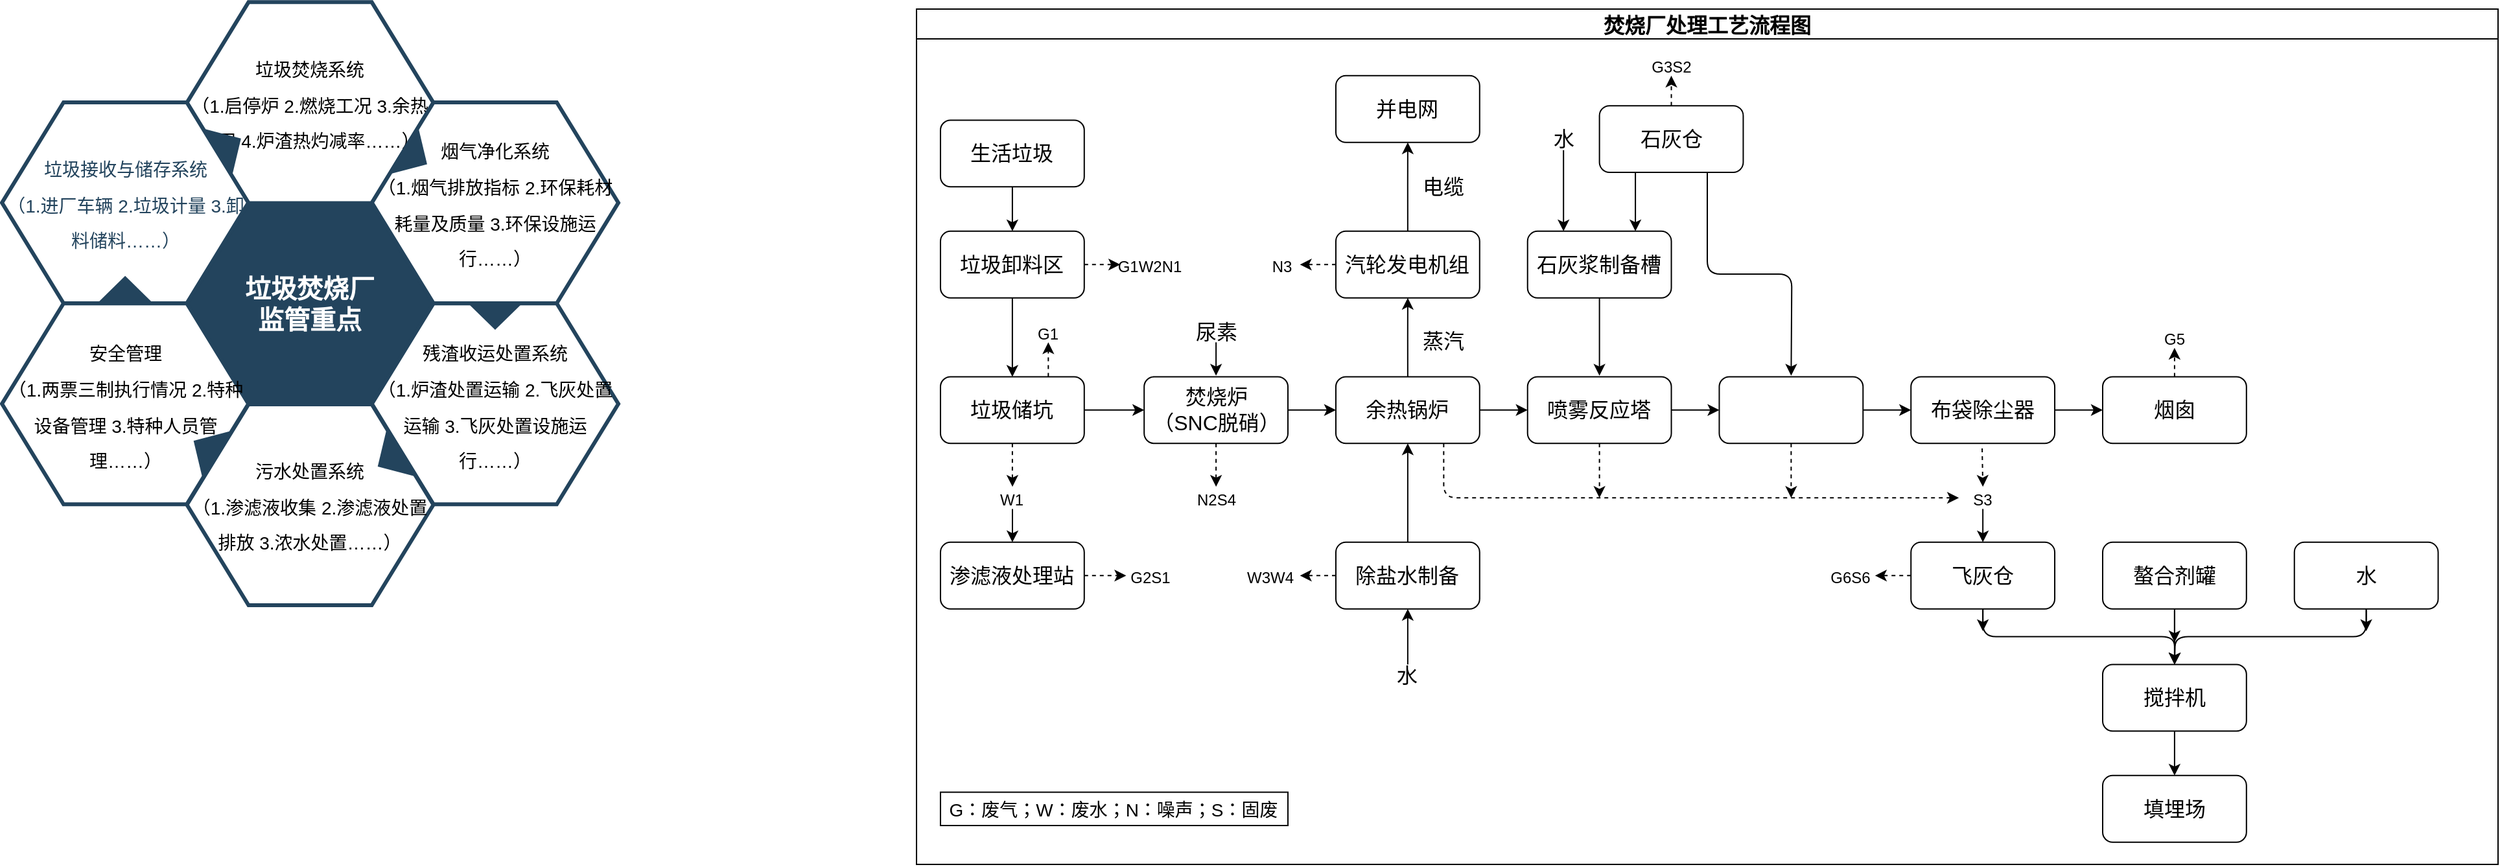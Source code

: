 <mxfile version="13.9.2" type="github">
  <diagram id="07fea595-8f29-1299-0266-81d95cde20df" name="Page-1">
    <mxGraphModel dx="2293" dy="-1646" grid="1" gridSize="10" guides="1" tooltips="1" connect="1" arrows="1" fold="1" page="1" pageScale="1" pageWidth="1169" pageHeight="827" background="#ffffff" math="0" shadow="0">
      <root>
        <mxCell id="0" />
        <mxCell id="1" parent="0" />
        <mxCell id="644" value="&lt;font color=&quot;#ffffff&quot; style=&quot;font-size: 20px&quot;&gt;&lt;span style=&quot;font-size: 20px&quot;&gt;&lt;b style=&quot;font-size: 20px&quot;&gt;垃圾焚烧厂&lt;br&gt;监管重点&lt;/b&gt;&lt;/span&gt;&lt;/font&gt;" style="shape=hexagon;perimeter=hexagonPerimeter2;whiteSpace=wrap;html=1;shadow=0;labelBackgroundColor=none;strokeColor=#23445D;fillColor=#23445D;gradientColor=none;fontFamily=Helvetica;fontSize=20;fontColor=#23445d;align=center;strokeWidth=3;" parent="1" vertex="1">
          <mxGeometry x="337.198" y="2659.858" width="190.104" height="155.032" as="geometry" />
        </mxCell>
        <mxCell id="645" value="" style="triangle;whiteSpace=wrap;html=1;shadow=0;labelBackgroundColor=none;strokeColor=none;fillColor=#FFFFFF;fontFamily=Helvetica;fontSize=17;fontColor=#23445d;align=center;rotation=90;gradientColor=none;flipV=1;flipH=1;opacity=20;" parent="1" vertex="1">
          <mxGeometry x="264.606" y="2670.518" width="43.892" height="90.68" as="geometry" />
        </mxCell>
        <mxCell id="646" value="&lt;span style=&quot;color: rgb(0 , 0 , 0) ; font-size: 14px ; line-height: 110%&quot;&gt;垃圾焚烧系统&lt;br&gt;（1.启停炉 2.燃烧工况 3.余热利用 4.炉渣热灼减率……）&lt;br&gt;&lt;/span&gt;" style="shape=hexagon;perimeter=hexagonPerimeter2;whiteSpace=wrap;html=1;shadow=0;labelBackgroundColor=none;strokeColor=#23445D;fillColor=#ffffff;gradientColor=none;fontFamily=Helvetica;fontSize=23;fontColor=#23445D;align=center;strokeWidth=3;" parent="1" vertex="1">
          <mxGeometry x="337.198" y="2504.67" width="190.104" height="155.032" as="geometry" />
        </mxCell>
        <mxCell id="647" value="&lt;span style=&quot;color: rgb(0 , 0 , 0) ; font-size: 14px ; line-height: 110%&quot;&gt;烟气净化系统&lt;br&gt;（1.烟气排放指标 2.环保耗材耗量及质量 3.环保设施运行……）&lt;br&gt;&lt;/span&gt;" style="shape=hexagon;perimeter=hexagonPerimeter2;whiteSpace=wrap;html=1;shadow=0;labelBackgroundColor=none;strokeColor=#23445D;fillColor=#FFFFFF;gradientColor=none;fontFamily=Helvetica;fontSize=23;fontColor=#23445d;align=center;strokeWidth=3;" parent="1" vertex="1">
          <mxGeometry x="479.896" y="2581.946" width="190.104" height="155.032" as="geometry" />
        </mxCell>
        <mxCell id="648" value="&lt;span style=&quot;color: rgb(0 , 0 , 0) ; font-size: 14px ; line-height: 110%&quot;&gt;残渣收运处置系统&lt;br&gt;（1.炉渣处置运输 2.飞灰处置运输 3.飞灰处置设施运行……）&lt;br&gt;&lt;/span&gt;" style="shape=hexagon;perimeter=hexagonPerimeter2;whiteSpace=wrap;html=1;shadow=0;labelBackgroundColor=none;strokeColor=#23445D;fillColor=#FFFFFF;gradientColor=none;fontFamily=Helvetica;fontSize=23;fontColor=#23445d;align=center;strokeWidth=3;" parent="1" vertex="1">
          <mxGeometry x="479.896" y="2737.096" width="190.104" height="155.032" as="geometry" />
        </mxCell>
        <mxCell id="649" value="&lt;span style=&quot;color: rgb(0 , 0 , 0) ; font-size: 14px ; line-height: 110%&quot;&gt;污水处置系统&lt;br&gt;（1.渗滤液收集 2.渗滤液处置&lt;br&gt;排放 3.浓水处置……）&lt;br&gt;&lt;/span&gt;" style="shape=hexagon;perimeter=hexagonPerimeter2;whiteSpace=wrap;html=1;shadow=0;labelBackgroundColor=none;strokeColor=#23445D;fillColor=#FFFFFF;gradientColor=none;fontFamily=Helvetica;fontSize=23;fontColor=#23445d;align=center;strokeWidth=3;" parent="1" vertex="1">
          <mxGeometry x="337.198" y="2814.968" width="190.104" height="155.032" as="geometry" />
        </mxCell>
        <mxCell id="650" value="&lt;span style=&quot;color: rgb(0 , 0 , 0) ; font-size: 14px ; line-height: 110%&quot;&gt;安全管理&lt;br&gt;（1.两票三制执行情况 2.特种设备管理 3.特种人员管理……）&lt;/span&gt;" style="shape=hexagon;perimeter=hexagonPerimeter2;whiteSpace=wrap;html=1;shadow=0;labelBackgroundColor=none;strokeColor=#23445D;fillColor=#FFFFFF;gradientColor=none;fontFamily=Helvetica;fontSize=23;fontColor=#23445d;align=center;strokeWidth=3;" parent="1" vertex="1">
          <mxGeometry x="194.5" y="2737.096" width="190.104" height="155.032" as="geometry" />
        </mxCell>
        <mxCell id="651" value="&lt;span style=&quot;font-size: 10.5pt ; line-height: 110%&quot;&gt;垃圾接收与储存系统&lt;br&gt;（1.进厂车辆 2.垃圾计量 3.卸料储料……）&lt;br&gt;&lt;/span&gt;" style="shape=hexagon;perimeter=hexagonPerimeter2;whiteSpace=wrap;html=1;shadow=0;labelBackgroundColor=none;strokeColor=#23445D;fillColor=#ffffff;gradientColor=none;fontFamily=Helvetica;fontSize=23;fontColor=#23445D;align=center;strokeWidth=3;" parent="1" vertex="1">
          <mxGeometry x="194.5" y="2581.946" width="190.104" height="155.032" as="geometry" />
        </mxCell>
        <mxCell id="652" value="" style="triangle;whiteSpace=wrap;html=1;shadow=0;labelBackgroundColor=none;strokeColor=none;fillColor=#23445D;fontFamily=Helvetica;fontSize=17;fontColor=#23445d;align=center;rotation=31;gradientColor=none;strokeWidth=3;" parent="1" vertex="1">
          <mxGeometry x="502.661" y="2602.509" width="21.337" height="43.55" as="geometry" />
        </mxCell>
        <mxCell id="653" value="" style="triangle;whiteSpace=wrap;html=1;shadow=0;labelBackgroundColor=none;strokeColor=none;fillColor=#23445D;fontFamily=Helvetica;fontSize=17;fontColor=#23445d;align=center;rotation=31;gradientColor=none;flipH=1;strokeWidth=3;" parent="1" vertex="1">
          <mxGeometry x="340.808" y="2826.822" width="21.337" height="43.55" as="geometry" />
        </mxCell>
        <mxCell id="654" value="" style="triangle;whiteSpace=wrap;html=1;shadow=0;labelBackgroundColor=none;strokeColor=none;fillColor=#23445D;fontFamily=Helvetica;fontSize=17;fontColor=#23445d;align=center;rotation=329;gradientColor=none;strokeWidth=3;" parent="1" vertex="1">
          <mxGeometry x="359.096" y="2593.56" width="21.337" height="43.55" as="geometry" />
        </mxCell>
        <mxCell id="655" value="" style="triangle;whiteSpace=wrap;html=1;shadow=0;labelBackgroundColor=none;strokeColor=none;fillColor=#23445D;fontFamily=Helvetica;fontSize=17;fontColor=#23445d;align=center;rotation=329;gradientColor=none;flipH=1;strokeWidth=3;" parent="1" vertex="1">
          <mxGeometry x="482.848" y="2835.77" width="21.337" height="43.55" as="geometry" />
        </mxCell>
        <mxCell id="656" value="" style="triangle;whiteSpace=wrap;html=1;shadow=0;labelBackgroundColor=none;strokeColor=none;fillColor=#23445D;fontFamily=Helvetica;fontSize=17;fontColor=#23445d;align=center;rotation=90;gradientColor=none;strokeWidth=3;" parent="1" vertex="1">
          <mxGeometry x="564.28" y="2725.105" width="21.337" height="43.55" as="geometry" />
        </mxCell>
        <mxCell id="657" value="" style="triangle;whiteSpace=wrap;html=1;shadow=0;labelBackgroundColor=none;strokeColor=none;fillColor=#23445D;fontFamily=Helvetica;fontSize=17;fontColor=#23445d;align=center;rotation=90;gradientColor=none;flipH=1;strokeWidth=3;" parent="1" vertex="1">
          <mxGeometry x="278.884" y="2704.822" width="21.337" height="43.55" as="geometry" />
        </mxCell>
        <mxCell id="S564g8Ygkd87QMvgB1O5-792" value="" style="group" vertex="1" connectable="0" parent="1">
          <mxGeometry x="900" y="2510" width="1220" height="660" as="geometry" />
        </mxCell>
        <mxCell id="S564g8Ygkd87QMvgB1O5-660" value="焚烧厂处理工艺流程图" style="swimlane;fontSize=16;containerType=tree" vertex="1" parent="S564g8Ygkd87QMvgB1O5-792">
          <mxGeometry width="1220.0" height="660" as="geometry" />
        </mxCell>
        <mxCell id="S564g8Ygkd87QMvgB1O5-661" value="生活垃圾" style="rounded=1;whiteSpace=wrap;html=1;fontSize=16;" vertex="1" parent="S564g8Ygkd87QMvgB1O5-660">
          <mxGeometry x="18.485" y="85.714" width="110.909" height="51.429" as="geometry" />
        </mxCell>
        <mxCell id="S564g8Ygkd87QMvgB1O5-686" value="" style="edgeStyle=orthogonalEdgeStyle;rounded=0;orthogonalLoop=1;jettySize=auto;html=1;" edge="1" source="S564g8Ygkd87QMvgB1O5-661" target="S564g8Ygkd87QMvgB1O5-687" parent="S564g8Ygkd87QMvgB1O5-660">
          <mxGeometry relative="1" as="geometry" />
        </mxCell>
        <mxCell id="S564g8Ygkd87QMvgB1O5-687" value="垃圾卸料区" style="rounded=1;whiteSpace=wrap;html=1;fontSize=16;" vertex="1" parent="S564g8Ygkd87QMvgB1O5-660">
          <mxGeometry x="18.485" y="171.429" width="110.909" height="51.429" as="geometry" />
        </mxCell>
        <mxCell id="S564g8Ygkd87QMvgB1O5-688" value="" style="edgeStyle=orthogonalEdgeStyle;rounded=0;orthogonalLoop=1;jettySize=auto;html=1;" edge="1" target="S564g8Ygkd87QMvgB1O5-689" source="S564g8Ygkd87QMvgB1O5-687" parent="S564g8Ygkd87QMvgB1O5-660">
          <mxGeometry relative="1" as="geometry">
            <mxPoint x="850.303" y="2432.571" as="sourcePoint" />
          </mxGeometry>
        </mxCell>
        <mxCell id="S564g8Ygkd87QMvgB1O5-689" value="垃圾储坑" style="rounded=1;whiteSpace=wrap;html=1;fontSize=16;" vertex="1" parent="S564g8Ygkd87QMvgB1O5-660">
          <mxGeometry x="18.485" y="283.714" width="110.909" height="51.429" as="geometry" />
        </mxCell>
        <mxCell id="S564g8Ygkd87QMvgB1O5-690" value="" style="edgeStyle=orthogonalEdgeStyle;rounded=0;orthogonalLoop=1;jettySize=auto;html=1;" edge="1" target="S564g8Ygkd87QMvgB1O5-691" source="S564g8Ygkd87QMvgB1O5-728" parent="S564g8Ygkd87QMvgB1O5-660">
          <mxGeometry relative="1" as="geometry">
            <mxPoint x="850.303" y="2518.286" as="sourcePoint" />
          </mxGeometry>
        </mxCell>
        <mxCell id="S564g8Ygkd87QMvgB1O5-691" value="渗滤液处理站" style="rounded=1;whiteSpace=wrap;html=1;fontSize=16;" vertex="1" parent="S564g8Ygkd87QMvgB1O5-660">
          <mxGeometry x="18.485" y="411.429" width="110.909" height="51.429" as="geometry" />
        </mxCell>
        <mxCell id="S564g8Ygkd87QMvgB1O5-696" value="" style="edgeStyle=orthogonalEdgeStyle;rounded=0;orthogonalLoop=1;jettySize=auto;html=1;" edge="1" target="S564g8Ygkd87QMvgB1O5-697" source="S564g8Ygkd87QMvgB1O5-689" parent="S564g8Ygkd87QMvgB1O5-660">
          <mxGeometry relative="1" as="geometry">
            <mxPoint x="850.303" y="2518.286" as="sourcePoint" />
          </mxGeometry>
        </mxCell>
        <mxCell id="S564g8Ygkd87QMvgB1O5-697" value="焚烧炉&lt;br&gt;（SNC脱硝）" style="rounded=1;whiteSpace=wrap;html=1;fontSize=16;" vertex="1" parent="S564g8Ygkd87QMvgB1O5-660">
          <mxGeometry x="175.606" y="283.714" width="110.909" height="51.429" as="geometry" />
        </mxCell>
        <mxCell id="S564g8Ygkd87QMvgB1O5-698" value="" style="edgeStyle=orthogonalEdgeStyle;rounded=0;orthogonalLoop=1;jettySize=auto;html=1;" edge="1" target="S564g8Ygkd87QMvgB1O5-699" source="S564g8Ygkd87QMvgB1O5-697" parent="S564g8Ygkd87QMvgB1O5-660">
          <mxGeometry relative="1" as="geometry">
            <mxPoint x="905.758" y="2578.286" as="sourcePoint" />
          </mxGeometry>
        </mxCell>
        <mxCell id="S564g8Ygkd87QMvgB1O5-699" value="余热锅炉" style="rounded=1;whiteSpace=wrap;html=1;fontSize=16;" vertex="1" parent="S564g8Ygkd87QMvgB1O5-660">
          <mxGeometry x="323.485" y="283.714" width="110.909" height="51.429" as="geometry" />
        </mxCell>
        <mxCell id="S564g8Ygkd87QMvgB1O5-700" value="" style="edgeStyle=orthogonalEdgeStyle;rounded=0;orthogonalLoop=1;jettySize=auto;html=1;" edge="1" target="S564g8Ygkd87QMvgB1O5-701" source="S564g8Ygkd87QMvgB1O5-699" parent="S564g8Ygkd87QMvgB1O5-660">
          <mxGeometry relative="1" as="geometry">
            <mxPoint x="1062.879" y="2578.286" as="sourcePoint" />
          </mxGeometry>
        </mxCell>
        <mxCell id="S564g8Ygkd87QMvgB1O5-701" value="喷雾反应塔" style="rounded=1;whiteSpace=wrap;html=1;fontSize=16;" vertex="1" parent="S564g8Ygkd87QMvgB1O5-660">
          <mxGeometry x="471.364" y="283.714" width="110.909" height="51.429" as="geometry" />
        </mxCell>
        <mxCell id="S564g8Ygkd87QMvgB1O5-702" value="" style="edgeStyle=orthogonalEdgeStyle;rounded=0;orthogonalLoop=1;jettySize=auto;html=1;exitX=0.5;exitY=0;exitDx=0;exitDy=0;" edge="1" target="S564g8Ygkd87QMvgB1O5-703" source="S564g8Ygkd87QMvgB1O5-699" parent="S564g8Ygkd87QMvgB1O5-660">
          <mxGeometry relative="1" as="geometry">
            <mxPoint x="1062.879" y="2578.286" as="sourcePoint" />
          </mxGeometry>
        </mxCell>
        <mxCell id="S564g8Ygkd87QMvgB1O5-703" value="汽轮发电机组" style="rounded=1;whiteSpace=wrap;html=1;fontSize=16;" vertex="1" parent="S564g8Ygkd87QMvgB1O5-660">
          <mxGeometry x="323.485" y="171.429" width="110.909" height="51.429" as="geometry" />
        </mxCell>
        <mxCell id="S564g8Ygkd87QMvgB1O5-706" value="" style="edgeStyle=orthogonalEdgeStyle;rounded=0;orthogonalLoop=1;jettySize=auto;html=1;exitX=0.5;exitY=0;exitDx=0;exitDy=0;" edge="1" target="S564g8Ygkd87QMvgB1O5-707" source="S564g8Ygkd87QMvgB1O5-703" parent="S564g8Ygkd87QMvgB1O5-660">
          <mxGeometry relative="1" as="geometry">
            <mxPoint x="1155.303" y="2537.143" as="sourcePoint" />
          </mxGeometry>
        </mxCell>
        <mxCell id="S564g8Ygkd87QMvgB1O5-707" value="并电网" style="rounded=1;whiteSpace=wrap;html=1;fontSize=16;" vertex="1" parent="S564g8Ygkd87QMvgB1O5-660">
          <mxGeometry x="323.485" y="51.429" width="110.909" height="51.429" as="geometry" />
        </mxCell>
        <mxCell id="S564g8Ygkd87QMvgB1O5-708" value="" style="edgeStyle=orthogonalEdgeStyle;rounded=0;orthogonalLoop=1;jettySize=auto;html=1;" edge="1" target="S564g8Ygkd87QMvgB1O5-709" source="S564g8Ygkd87QMvgB1O5-701" parent="S564g8Ygkd87QMvgB1O5-660">
          <mxGeometry relative="1" as="geometry">
            <mxPoint x="1210.758" y="2589.429" as="sourcePoint" />
          </mxGeometry>
        </mxCell>
        <mxCell id="S564g8Ygkd87QMvgB1O5-709" value="" style="rounded=1;whiteSpace=wrap;html=1;fontSize=16;" vertex="1" parent="S564g8Ygkd87QMvgB1O5-660">
          <mxGeometry x="619.242" y="283.714" width="110.909" height="51.429" as="geometry" />
        </mxCell>
        <mxCell id="S564g8Ygkd87QMvgB1O5-710" value="" style="edgeStyle=orthogonalEdgeStyle;rounded=0;orthogonalLoop=1;jettySize=auto;html=1;" edge="1" target="S564g8Ygkd87QMvgB1O5-711" source="S564g8Ygkd87QMvgB1O5-709" parent="S564g8Ygkd87QMvgB1O5-660">
          <mxGeometry relative="1" as="geometry">
            <mxPoint x="1358.636" y="2589.429" as="sourcePoint" />
          </mxGeometry>
        </mxCell>
        <mxCell id="S564g8Ygkd87QMvgB1O5-711" value="布袋除尘器" style="rounded=1;whiteSpace=wrap;html=1;fontSize=16;" vertex="1" parent="S564g8Ygkd87QMvgB1O5-660">
          <mxGeometry x="767.121" y="283.714" width="110.909" height="51.429" as="geometry" />
        </mxCell>
        <mxCell id="S564g8Ygkd87QMvgB1O5-712" value="" style="edgeStyle=orthogonalEdgeStyle;rounded=0;orthogonalLoop=1;jettySize=auto;html=1;" edge="1" target="S564g8Ygkd87QMvgB1O5-713" source="S564g8Ygkd87QMvgB1O5-711" parent="S564g8Ygkd87QMvgB1O5-660">
          <mxGeometry relative="1" as="geometry">
            <mxPoint x="1506.515" y="2589.429" as="sourcePoint" />
          </mxGeometry>
        </mxCell>
        <mxCell id="S564g8Ygkd87QMvgB1O5-713" value="烟囱" style="rounded=1;whiteSpace=wrap;html=1;fontSize=16;" vertex="1" parent="S564g8Ygkd87QMvgB1O5-660">
          <mxGeometry x="915" y="283.714" width="110.909" height="51.429" as="geometry" />
        </mxCell>
        <mxCell id="S564g8Ygkd87QMvgB1O5-721" value="&lt;font style=&quot;font-size: 12px&quot;&gt;G1W2N1&lt;/font&gt;" style="text;html=1;strokeColor=none;fillColor=none;align=center;verticalAlign=middle;whiteSpace=wrap;rounded=0;fontSize=16;" vertex="1" parent="S564g8Ygkd87QMvgB1O5-660">
          <mxGeometry x="157.121" y="188.571" width="46.212" height="17.143" as="geometry" />
        </mxCell>
        <mxCell id="S564g8Ygkd87QMvgB1O5-722" value="" style="endArrow=classic;html=1;fontSize=16;exitX=1;exitY=0.5;exitDx=0;exitDy=0;entryX=0;entryY=0.5;entryDx=0;entryDy=0;dashed=1;" edge="1" parent="S564g8Ygkd87QMvgB1O5-660" source="S564g8Ygkd87QMvgB1O5-687" target="S564g8Ygkd87QMvgB1O5-721">
          <mxGeometry width="50" height="50" relative="1" as="geometry">
            <mxPoint x="129.394" y="222.0" as="sourcePoint" />
            <mxPoint x="175.606" y="179.143" as="targetPoint" />
          </mxGeometry>
        </mxCell>
        <mxCell id="S564g8Ygkd87QMvgB1O5-725" value="&lt;font style=&quot;font-size: 12px&quot;&gt;G1&lt;/font&gt;" style="text;html=1;strokeColor=none;fillColor=none;align=center;verticalAlign=middle;whiteSpace=wrap;rounded=0;fontSize=16;" vertex="1" parent="S564g8Ygkd87QMvgB1O5-660">
          <mxGeometry x="83.182" y="240" width="36.97" height="17.143" as="geometry" />
        </mxCell>
        <mxCell id="S564g8Ygkd87QMvgB1O5-726" value="" style="endArrow=classic;html=1;dashed=1;fontSize=16;exitX=0.75;exitY=0;exitDx=0;exitDy=0;entryX=0.5;entryY=1;entryDx=0;entryDy=0;" edge="1" parent="S564g8Ygkd87QMvgB1O5-660" source="S564g8Ygkd87QMvgB1O5-689" target="S564g8Ygkd87QMvgB1O5-725">
          <mxGeometry width="50" height="50" relative="1" as="geometry">
            <mxPoint x="138.636" y="291.429" as="sourcePoint" />
            <mxPoint x="184.848" y="248.571" as="targetPoint" />
          </mxGeometry>
        </mxCell>
        <mxCell id="S564g8Ygkd87QMvgB1O5-728" value="&lt;font style=&quot;font-size: 12px&quot;&gt;W1&lt;/font&gt;" style="text;html=1;strokeColor=none;fillColor=none;align=center;verticalAlign=middle;whiteSpace=wrap;rounded=0;fontSize=16;" vertex="1" parent="S564g8Ygkd87QMvgB1O5-660">
          <mxGeometry x="55.455" y="368.571" width="36.97" height="17.143" as="geometry" />
        </mxCell>
        <mxCell id="S564g8Ygkd87QMvgB1O5-729" value="" style="edgeStyle=orthogonalEdgeStyle;rounded=0;orthogonalLoop=1;jettySize=auto;html=1;dashed=1;" edge="1" parent="S564g8Ygkd87QMvgB1O5-660" source="S564g8Ygkd87QMvgB1O5-689" target="S564g8Ygkd87QMvgB1O5-728">
          <mxGeometry relative="1" as="geometry">
            <mxPoint x="850.303" y="2563.714" as="sourcePoint" />
            <mxPoint x="850.303" y="2674.286" as="targetPoint" />
          </mxGeometry>
        </mxCell>
        <mxCell id="S564g8Ygkd87QMvgB1O5-730" value="&lt;font style=&quot;font-size: 12px&quot;&gt;G2S1&lt;/font&gt;" style="text;html=1;strokeColor=none;fillColor=none;align=center;verticalAlign=middle;whiteSpace=wrap;rounded=0;fontSize=16;" vertex="1" parent="S564g8Ygkd87QMvgB1O5-660">
          <mxGeometry x="161.742" y="428.571" width="36.97" height="17.143" as="geometry" />
        </mxCell>
        <mxCell id="S564g8Ygkd87QMvgB1O5-731" value="" style="endArrow=classic;html=1;dashed=1;fontSize=16;exitX=1;exitY=0.5;exitDx=0;exitDy=0;entryX=0;entryY=0.5;entryDx=0;entryDy=0;" edge="1" parent="S564g8Ygkd87QMvgB1O5-660" source="S564g8Ygkd87QMvgB1O5-691" target="S564g8Ygkd87QMvgB1O5-730">
          <mxGeometry width="50" height="50" relative="1" as="geometry">
            <mxPoint x="138.636" y="462.857" as="sourcePoint" />
            <mxPoint x="184.848" y="420.0" as="targetPoint" />
          </mxGeometry>
        </mxCell>
        <mxCell id="S564g8Ygkd87QMvgB1O5-733" value="尿素" style="text;html=1;strokeColor=none;fillColor=none;align=center;verticalAlign=middle;whiteSpace=wrap;rounded=0;fontSize=16;" vertex="1" parent="S564g8Ygkd87QMvgB1O5-660">
          <mxGeometry x="212.576" y="240" width="36.97" height="17.143" as="geometry" />
        </mxCell>
        <mxCell id="S564g8Ygkd87QMvgB1O5-734" value="" style="endArrow=classic;html=1;fontSize=16;exitX=0.5;exitY=1;exitDx=0;exitDy=0;" edge="1" parent="S564g8Ygkd87QMvgB1O5-660" source="S564g8Ygkd87QMvgB1O5-733">
          <mxGeometry width="50" height="50" relative="1" as="geometry">
            <mxPoint x="221.818" y="265.714" as="sourcePoint" />
            <mxPoint x="231.061" y="282.857" as="targetPoint" />
          </mxGeometry>
        </mxCell>
        <mxCell id="S564g8Ygkd87QMvgB1O5-735" value="&lt;font style=&quot;font-size: 12px&quot;&gt;N2S4&lt;/font&gt;" style="text;html=1;strokeColor=none;fillColor=none;align=center;verticalAlign=middle;whiteSpace=wrap;rounded=0;fontSize=16;" vertex="1" parent="S564g8Ygkd87QMvgB1O5-660">
          <mxGeometry x="212.576" y="368.571" width="36.97" height="17.143" as="geometry" />
        </mxCell>
        <mxCell id="S564g8Ygkd87QMvgB1O5-736" value="" style="endArrow=classic;html=1;fontSize=16;exitX=0.5;exitY=1;exitDx=0;exitDy=0;entryX=0.5;entryY=0;entryDx=0;entryDy=0;dashed=1;" edge="1" parent="S564g8Ygkd87QMvgB1O5-660" source="S564g8Ygkd87QMvgB1O5-697" target="S564g8Ygkd87QMvgB1O5-735">
          <mxGeometry width="50" height="50" relative="1" as="geometry">
            <mxPoint x="157.121" y="402.857" as="sourcePoint" />
            <mxPoint x="203.333" y="360" as="targetPoint" />
          </mxGeometry>
        </mxCell>
        <mxCell id="S564g8Ygkd87QMvgB1O5-738" value="&lt;font style=&quot;font-size: 12px&quot;&gt;N3&lt;/font&gt;" style="text;html=1;strokeColor=none;fillColor=none;align=center;verticalAlign=middle;whiteSpace=wrap;rounded=0;fontSize=16;" vertex="1" parent="S564g8Ygkd87QMvgB1O5-660">
          <mxGeometry x="268.03" y="188.571" width="27.727" height="17.143" as="geometry" />
        </mxCell>
        <mxCell id="S564g8Ygkd87QMvgB1O5-739" value="" style="endArrow=classic;html=1;dashed=1;fontSize=16;exitX=0;exitY=0.5;exitDx=0;exitDy=0;entryX=1;entryY=0.5;entryDx=0;entryDy=0;" edge="1" parent="S564g8Ygkd87QMvgB1O5-660" source="S564g8Ygkd87QMvgB1O5-703" target="S564g8Ygkd87QMvgB1O5-738">
          <mxGeometry width="50" height="50" relative="1" as="geometry">
            <mxPoint x="212.576" y="120" as="sourcePoint" />
            <mxPoint x="258.788" y="77.143" as="targetPoint" />
          </mxGeometry>
        </mxCell>
        <mxCell id="S564g8Ygkd87QMvgB1O5-740" value="电缆" style="text;html=1;strokeColor=none;fillColor=none;align=center;verticalAlign=middle;whiteSpace=wrap;rounded=0;fontSize=16;" vertex="1" parent="S564g8Ygkd87QMvgB1O5-660">
          <mxGeometry x="388.182" y="128.571" width="36.97" height="17.143" as="geometry" />
        </mxCell>
        <mxCell id="S564g8Ygkd87QMvgB1O5-741" value="除盐水制备" style="rounded=1;whiteSpace=wrap;html=1;fontSize=16;" vertex="1" parent="S564g8Ygkd87QMvgB1O5-660">
          <mxGeometry x="323.485" y="411.429" width="110.909" height="51.429" as="geometry" />
        </mxCell>
        <mxCell id="S564g8Ygkd87QMvgB1O5-742" value="" style="endArrow=classic;html=1;fontSize=16;exitX=0.5;exitY=0;exitDx=0;exitDy=0;entryX=0.5;entryY=1;entryDx=0;entryDy=0;" edge="1" parent="S564g8Ygkd87QMvgB1O5-660" source="S564g8Ygkd87QMvgB1O5-741" target="S564g8Ygkd87QMvgB1O5-699">
          <mxGeometry width="50" height="50" relative="1" as="geometry">
            <mxPoint x="351.212" y="411.429" as="sourcePoint" />
            <mxPoint x="397.424" y="368.571" as="targetPoint" />
          </mxGeometry>
        </mxCell>
        <mxCell id="S564g8Ygkd87QMvgB1O5-743" value="&lt;font style=&quot;font-size: 12px&quot;&gt;W3W4&lt;/font&gt;" style="text;html=1;strokeColor=none;fillColor=none;align=center;verticalAlign=middle;whiteSpace=wrap;rounded=0;fontSize=16;" vertex="1" parent="S564g8Ygkd87QMvgB1O5-660">
          <mxGeometry x="249.545" y="428.571" width="46.212" height="17.143" as="geometry" />
        </mxCell>
        <mxCell id="S564g8Ygkd87QMvgB1O5-744" value="" style="endArrow=classic;html=1;fontSize=16;exitX=0;exitY=0.5;exitDx=0;exitDy=0;entryX=1;entryY=0.5;entryDx=0;entryDy=0;dashed=1;" edge="1" parent="S564g8Ygkd87QMvgB1O5-660" source="S564g8Ygkd87QMvgB1O5-741" target="S564g8Ygkd87QMvgB1O5-743">
          <mxGeometry width="50" height="50" relative="1" as="geometry">
            <mxPoint x="268.03" y="505.714" as="sourcePoint" />
            <mxPoint x="314.242" y="462.857" as="targetPoint" />
          </mxGeometry>
        </mxCell>
        <mxCell id="S564g8Ygkd87QMvgB1O5-746" value="水" style="text;html=1;strokeColor=none;fillColor=none;align=center;verticalAlign=middle;whiteSpace=wrap;rounded=0;fontSize=16;" vertex="1" parent="S564g8Ygkd87QMvgB1O5-660">
          <mxGeometry x="360.455" y="505.714" width="36.97" height="17.143" as="geometry" />
        </mxCell>
        <mxCell id="S564g8Ygkd87QMvgB1O5-747" value="" style="endArrow=classic;html=1;fontSize=16;exitX=0.5;exitY=0;exitDx=0;exitDy=0;entryX=0.5;entryY=1;entryDx=0;entryDy=0;" edge="1" parent="S564g8Ygkd87QMvgB1O5-660" source="S564g8Ygkd87QMvgB1O5-746" target="S564g8Ygkd87QMvgB1O5-741">
          <mxGeometry width="50" height="50" relative="1" as="geometry">
            <mxPoint x="295.758" y="540.0" as="sourcePoint" />
            <mxPoint x="341.97" y="497.143" as="targetPoint" />
          </mxGeometry>
        </mxCell>
        <mxCell id="S564g8Ygkd87QMvgB1O5-750" value="石灰浆制备槽" style="rounded=1;whiteSpace=wrap;html=1;fontSize=16;" vertex="1" parent="S564g8Ygkd87QMvgB1O5-660">
          <mxGeometry x="471.364" y="171.429" width="110.909" height="51.429" as="geometry" />
        </mxCell>
        <mxCell id="S564g8Ygkd87QMvgB1O5-751" value="石灰仓" style="rounded=1;whiteSpace=wrap;html=1;fontSize=16;" vertex="1" parent="S564g8Ygkd87QMvgB1O5-660">
          <mxGeometry x="526.818" y="74.571" width="110.909" height="51.429" as="geometry" />
        </mxCell>
        <mxCell id="S564g8Ygkd87QMvgB1O5-752" value="" style="endArrow=classic;html=1;fontSize=16;exitX=0.25;exitY=1;exitDx=0;exitDy=0;entryX=0.75;entryY=0;entryDx=0;entryDy=0;" edge="1" parent="S564g8Ygkd87QMvgB1O5-660" source="S564g8Ygkd87QMvgB1O5-751" target="S564g8Ygkd87QMvgB1O5-750">
          <mxGeometry width="50" height="50" relative="1" as="geometry">
            <mxPoint x="471.364" y="120" as="sourcePoint" />
            <mxPoint x="517.576" y="77.143" as="targetPoint" />
          </mxGeometry>
        </mxCell>
        <mxCell id="S564g8Ygkd87QMvgB1O5-753" value="水" style="text;html=1;strokeColor=none;fillColor=none;align=center;verticalAlign=middle;whiteSpace=wrap;rounded=0;fontSize=16;" vertex="1" parent="S564g8Ygkd87QMvgB1O5-660">
          <mxGeometry x="480.606" y="91.714" width="36.97" height="17.143" as="geometry" />
        </mxCell>
        <mxCell id="S564g8Ygkd87QMvgB1O5-754" value="" style="endArrow=classic;html=1;fontSize=16;entryX=0.25;entryY=0;entryDx=0;entryDy=0;exitX=0.5;exitY=1;exitDx=0;exitDy=0;" edge="1" parent="S564g8Ygkd87QMvgB1O5-660" source="S564g8Ygkd87QMvgB1O5-753" target="S564g8Ygkd87QMvgB1O5-750">
          <mxGeometry width="50" height="50" relative="1" as="geometry">
            <mxPoint x="471.364" y="154.286" as="sourcePoint" />
            <mxPoint x="489.848" y="162.857" as="targetPoint" />
          </mxGeometry>
        </mxCell>
        <mxCell id="S564g8Ygkd87QMvgB1O5-755" value="" style="endArrow=classic;html=1;fontSize=16;exitX=0.5;exitY=1;exitDx=0;exitDy=0;" edge="1" parent="S564g8Ygkd87QMvgB1O5-660" source="S564g8Ygkd87QMvgB1O5-750">
          <mxGeometry width="50" height="50" relative="1" as="geometry">
            <mxPoint x="665.455" y="222.857" as="sourcePoint" />
            <mxPoint x="526.818" y="282.857" as="targetPoint" />
          </mxGeometry>
        </mxCell>
        <mxCell id="S564g8Ygkd87QMvgB1O5-756" value="" style="endArrow=classic;html=1;fontSize=16;exitX=0.75;exitY=1;exitDx=0;exitDy=0;edgeStyle=orthogonalEdgeStyle;" edge="1" parent="S564g8Ygkd87QMvgB1O5-660" source="S564g8Ygkd87QMvgB1O5-751">
          <mxGeometry width="50" height="50" relative="1" as="geometry">
            <mxPoint x="693.182" y="188.571" as="sourcePoint" />
            <mxPoint x="674.697" y="282.857" as="targetPoint" />
          </mxGeometry>
        </mxCell>
        <mxCell id="S564g8Ygkd87QMvgB1O5-757" value="&lt;font style=&quot;font-size: 12px&quot;&gt;G3S2&lt;/font&gt;" style="text;html=1;strokeColor=none;fillColor=none;align=center;verticalAlign=middle;whiteSpace=wrap;rounded=0;fontSize=16;" vertex="1" parent="S564g8Ygkd87QMvgB1O5-660">
          <mxGeometry x="563.788" y="34.286" width="36.97" height="17.143" as="geometry" />
        </mxCell>
        <mxCell id="S564g8Ygkd87QMvgB1O5-758" value="蒸汽" style="text;html=1;strokeColor=none;fillColor=none;align=center;verticalAlign=middle;whiteSpace=wrap;rounded=0;fontSize=16;" vertex="1" parent="S564g8Ygkd87QMvgB1O5-660">
          <mxGeometry x="388.182" y="247.714" width="36.97" height="17.143" as="geometry" />
        </mxCell>
        <mxCell id="S564g8Ygkd87QMvgB1O5-759" value="飞灰仓" style="rounded=1;whiteSpace=wrap;html=1;fontSize=16;" vertex="1" parent="S564g8Ygkd87QMvgB1O5-660">
          <mxGeometry x="767.121" y="411.429" width="110.909" height="51.429" as="geometry" />
        </mxCell>
        <mxCell id="S564g8Ygkd87QMvgB1O5-760" value="" style="endArrow=classic;html=1;fontSize=16;exitX=0.5;exitY=1;exitDx=0;exitDy=0;entryX=0.5;entryY=0;entryDx=0;entryDy=0;dashed=1;" edge="1" parent="S564g8Ygkd87QMvgB1O5-660" target="S564g8Ygkd87QMvgB1O5-763">
          <mxGeometry width="50" height="50" relative="1" as="geometry">
            <mxPoint x="822.03" y="339" as="sourcePoint" />
            <mxPoint x="822.03" y="415.286" as="targetPoint" />
          </mxGeometry>
        </mxCell>
        <mxCell id="S564g8Ygkd87QMvgB1O5-763" value="&lt;font style=&quot;font-size: 12px&quot;&gt;S3&lt;/font&gt;" style="text;html=1;strokeColor=none;fillColor=none;align=center;verticalAlign=middle;whiteSpace=wrap;rounded=0;fontSize=16;" vertex="1" parent="S564g8Ygkd87QMvgB1O5-660">
          <mxGeometry x="804.091" y="368.571" width="36.97" height="17.143" as="geometry" />
        </mxCell>
        <mxCell id="S564g8Ygkd87QMvgB1O5-766" value="" style="endArrow=classic;html=1;fontSize=16;exitX=0.5;exitY=1;exitDx=0;exitDy=0;entryX=0.5;entryY=0;entryDx=0;entryDy=0;" edge="1" parent="S564g8Ygkd87QMvgB1O5-660" source="S564g8Ygkd87QMvgB1O5-763" target="S564g8Ygkd87QMvgB1O5-759">
          <mxGeometry width="50" height="50" relative="1" as="geometry">
            <mxPoint x="600.758" y="420.0" as="sourcePoint" />
            <mxPoint x="646.97" y="377.143" as="targetPoint" />
          </mxGeometry>
        </mxCell>
        <mxCell id="S564g8Ygkd87QMvgB1O5-767" value="&lt;font style=&quot;font-size: 12px&quot;&gt;G6S6&lt;/font&gt;" style="text;html=1;strokeColor=none;fillColor=none;align=center;verticalAlign=middle;whiteSpace=wrap;rounded=0;fontSize=16;" vertex="1" parent="S564g8Ygkd87QMvgB1O5-660">
          <mxGeometry x="702.424" y="428.571" width="36.97" height="17.143" as="geometry" />
        </mxCell>
        <mxCell id="S564g8Ygkd87QMvgB1O5-770" value="" style="endArrow=classic;html=1;dashed=1;fontSize=16;exitX=0;exitY=0.5;exitDx=0;exitDy=0;entryX=1;entryY=0.5;entryDx=0;entryDy=0;" edge="1" parent="S564g8Ygkd87QMvgB1O5-660" source="S564g8Ygkd87QMvgB1O5-759" target="S564g8Ygkd87QMvgB1O5-767">
          <mxGeometry width="50" height="50" relative="1" as="geometry">
            <mxPoint x="582.273" y="462.857" as="sourcePoint" />
            <mxPoint x="628.485" y="420.0" as="targetPoint" />
          </mxGeometry>
        </mxCell>
        <mxCell id="S564g8Ygkd87QMvgB1O5-772" value="&lt;font style=&quot;font-size: 12px&quot;&gt;G5&lt;/font&gt;" style="text;html=1;strokeColor=none;fillColor=none;align=center;verticalAlign=middle;whiteSpace=wrap;rounded=0;fontSize=16;" vertex="1" parent="S564g8Ygkd87QMvgB1O5-660">
          <mxGeometry x="951.97" y="244.286" width="36.97" height="17.143" as="geometry" />
        </mxCell>
        <mxCell id="S564g8Ygkd87QMvgB1O5-773" value="" style="endArrow=classic;html=1;dashed=1;fontSize=16;exitX=0.5;exitY=0;exitDx=0;exitDy=0;entryX=0.5;entryY=1;entryDx=0;entryDy=0;" edge="1" parent="S564g8Ygkd87QMvgB1O5-660" source="S564g8Ygkd87QMvgB1O5-713" target="S564g8Ygkd87QMvgB1O5-772">
          <mxGeometry width="50" height="50" relative="1" as="geometry">
            <mxPoint x="998.182" y="411.429" as="sourcePoint" />
            <mxPoint x="1044.394" y="368.571" as="targetPoint" />
          </mxGeometry>
        </mxCell>
        <mxCell id="S564g8Ygkd87QMvgB1O5-774" value="螯合剂罐" style="rounded=1;whiteSpace=wrap;html=1;fontSize=16;" vertex="1" parent="S564g8Ygkd87QMvgB1O5-660">
          <mxGeometry x="915" y="411.429" width="110.909" height="51.429" as="geometry" />
        </mxCell>
        <mxCell id="S564g8Ygkd87QMvgB1O5-775" value="水" style="rounded=1;whiteSpace=wrap;html=1;fontSize=16;" vertex="1" parent="S564g8Ygkd87QMvgB1O5-660">
          <mxGeometry x="1062.879" y="411.429" width="110.909" height="51.429" as="geometry" />
        </mxCell>
        <mxCell id="S564g8Ygkd87QMvgB1O5-776" value="" style="endArrow=classic;html=1;dashed=1;fontSize=16;exitX=0.75;exitY=1;exitDx=0;exitDy=0;entryX=0;entryY=0.5;entryDx=0;entryDy=0;edgeStyle=orthogonalEdgeStyle;" edge="1" parent="S564g8Ygkd87QMvgB1O5-660" source="S564g8Ygkd87QMvgB1O5-699" target="S564g8Ygkd87QMvgB1O5-763">
          <mxGeometry width="50" height="50" relative="1" as="geometry">
            <mxPoint x="600.758" y="428.571" as="sourcePoint" />
            <mxPoint x="646.97" y="385.714" as="targetPoint" />
          </mxGeometry>
        </mxCell>
        <mxCell id="S564g8Ygkd87QMvgB1O5-779" value="" style="endArrow=classic;html=1;dashed=1;fontSize=16;exitX=0.5;exitY=1;exitDx=0;exitDy=0;" edge="1" parent="S564g8Ygkd87QMvgB1O5-660" source="S564g8Ygkd87QMvgB1O5-701">
          <mxGeometry width="50" height="50" relative="1" as="geometry">
            <mxPoint x="554.545" y="531.429" as="sourcePoint" />
            <mxPoint x="526.818" y="377.143" as="targetPoint" />
          </mxGeometry>
        </mxCell>
        <mxCell id="S564g8Ygkd87QMvgB1O5-780" value="" style="endArrow=classic;html=1;dashed=1;fontSize=16;exitX=0.5;exitY=1;exitDx=0;exitDy=0;" edge="1" parent="S564g8Ygkd87QMvgB1O5-660" source="S564g8Ygkd87QMvgB1O5-709">
          <mxGeometry width="50" height="50" relative="1" as="geometry">
            <mxPoint x="628.485" y="445.714" as="sourcePoint" />
            <mxPoint x="674.697" y="377.143" as="targetPoint" />
          </mxGeometry>
        </mxCell>
        <mxCell id="S564g8Ygkd87QMvgB1O5-781" value="搅拌机" style="rounded=1;whiteSpace=wrap;html=1;fontSize=16;" vertex="1" parent="S564g8Ygkd87QMvgB1O5-660">
          <mxGeometry x="915" y="505.714" width="110.909" height="51.429" as="geometry" />
        </mxCell>
        <mxCell id="S564g8Ygkd87QMvgB1O5-782" value="" style="endArrow=classic;html=1;fontSize=16;exitX=0.5;exitY=1;exitDx=0;exitDy=0;entryX=0.5;entryY=0;entryDx=0;entryDy=0;edgeStyle=orthogonalEdgeStyle;" edge="1" parent="S564g8Ygkd87QMvgB1O5-660" source="S564g8Ygkd87QMvgB1O5-759" target="S564g8Ygkd87QMvgB1O5-781">
          <mxGeometry width="50" height="50" relative="1" as="geometry">
            <mxPoint x="683.939" y="488.571" as="sourcePoint" />
            <mxPoint x="730.152" y="445.714" as="targetPoint" />
          </mxGeometry>
        </mxCell>
        <mxCell id="S564g8Ygkd87QMvgB1O5-786" value="" style="endArrow=classic;html=1;fontSize=16;" edge="1" parent="S564g8Ygkd87QMvgB1O5-660">
          <mxGeometry width="50" height="50" relative="1" as="geometry">
            <mxPoint x="1118.333" y="462.857" as="sourcePoint" />
            <mxPoint x="1118.333" y="480" as="targetPoint" />
          </mxGeometry>
        </mxCell>
        <mxCell id="S564g8Ygkd87QMvgB1O5-788" value="" style="endArrow=classic;html=1;fontSize=16;exitX=0.5;exitY=1;exitDx=0;exitDy=0;entryX=0.5;entryY=0;entryDx=0;entryDy=0;edgeStyle=orthogonalEdgeStyle;" edge="1" target="S564g8Ygkd87QMvgB1O5-789" source="S564g8Ygkd87QMvgB1O5-781" parent="S564g8Ygkd87QMvgB1O5-660">
          <mxGeometry width="50" height="50" relative="1" as="geometry">
            <mxPoint x="1654.394" y="2614.286" as="sourcePoint" />
            <mxPoint x="730.152" y="445.714" as="targetPoint" />
          </mxGeometry>
        </mxCell>
        <mxCell id="S564g8Ygkd87QMvgB1O5-789" value="填埋场" style="rounded=1;whiteSpace=wrap;html=1;fontSize=16;" vertex="1" parent="S564g8Ygkd87QMvgB1O5-660">
          <mxGeometry x="915" y="591.429" width="110.909" height="51.429" as="geometry" />
        </mxCell>
        <mxCell id="S564g8Ygkd87QMvgB1O5-790" value="&lt;font style=&quot;font-size: 14px&quot;&gt;G：废气；W：废水；N：噪声；S：固废&lt;/font&gt;" style="rounded=0;whiteSpace=wrap;html=1;fontSize=16;" vertex="1" parent="S564g8Ygkd87QMvgB1O5-660">
          <mxGeometry x="18.485" y="604.286" width="268.03" height="25.714" as="geometry" />
        </mxCell>
        <mxCell id="S564g8Ygkd87QMvgB1O5-791" value="" style="endArrow=classic;html=1;fontSize=16;exitX=0.5;exitY=0;exitDx=0;exitDy=0;entryX=0.5;entryY=1;entryDx=0;entryDy=0;dashed=1;" edge="1" parent="S564g8Ygkd87QMvgB1O5-660" source="S564g8Ygkd87QMvgB1O5-751" target="S564g8Ygkd87QMvgB1O5-757">
          <mxGeometry width="50" height="50" relative="1" as="geometry">
            <mxPoint x="822.576" y="120" as="sourcePoint" />
            <mxPoint x="868.788" y="77.143" as="targetPoint" />
          </mxGeometry>
        </mxCell>
        <mxCell id="S564g8Ygkd87QMvgB1O5-783" value="" style="endArrow=classic;html=1;fontSize=16;exitX=0.5;exitY=1;exitDx=0;exitDy=0;" edge="1" parent="S564g8Ygkd87QMvgB1O5-792" source="S564g8Ygkd87QMvgB1O5-774">
          <mxGeometry width="50" height="50" relative="1" as="geometry">
            <mxPoint x="683.939" y="488.571" as="sourcePoint" />
            <mxPoint x="970.455" y="505.714" as="targetPoint" />
          </mxGeometry>
        </mxCell>
        <mxCell id="S564g8Ygkd87QMvgB1O5-784" value="" style="endArrow=classic;html=1;fontSize=16;exitX=0.5;exitY=1;exitDx=0;exitDy=0;edgeStyle=orthogonalEdgeStyle;" edge="1" parent="S564g8Ygkd87QMvgB1O5-792" source="S564g8Ygkd87QMvgB1O5-775">
          <mxGeometry width="50" height="50" relative="1" as="geometry">
            <mxPoint x="683.939" y="488.571" as="sourcePoint" />
            <mxPoint x="970.455" y="505.714" as="targetPoint" />
          </mxGeometry>
        </mxCell>
        <mxCell id="S564g8Ygkd87QMvgB1O5-785" value="" style="endArrow=classic;html=1;fontSize=16;exitX=0.5;exitY=1;exitDx=0;exitDy=0;" edge="1" parent="S564g8Ygkd87QMvgB1O5-792" source="S564g8Ygkd87QMvgB1O5-759">
          <mxGeometry width="50" height="50" relative="1" as="geometry">
            <mxPoint x="683.939" y="488.571" as="sourcePoint" />
            <mxPoint x="822.576" y="480" as="targetPoint" />
          </mxGeometry>
        </mxCell>
        <mxCell id="S564g8Ygkd87QMvgB1O5-787" value="" style="endArrow=classic;html=1;fontSize=16;exitX=0.5;exitY=1;exitDx=0;exitDy=0;" edge="1" parent="S564g8Ygkd87QMvgB1O5-792" source="S564g8Ygkd87QMvgB1O5-774">
          <mxGeometry width="50" height="50" relative="1" as="geometry">
            <mxPoint x="683.939" y="488.571" as="sourcePoint" />
            <mxPoint x="970.455" y="488.571" as="targetPoint" />
          </mxGeometry>
        </mxCell>
      </root>
    </mxGraphModel>
  </diagram>
</mxfile>

